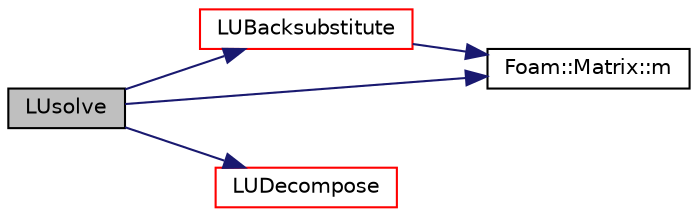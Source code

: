 digraph "LUsolve"
{
  bgcolor="transparent";
  edge [fontname="Helvetica",fontsize="10",labelfontname="Helvetica",labelfontsize="10"];
  node [fontname="Helvetica",fontsize="10",shape=record];
  rankdir="LR";
  Node124975 [label="LUsolve",height=0.2,width=0.4,color="black", fillcolor="grey75", style="filled", fontcolor="black"];
  Node124975 -> Node124976 [color="midnightblue",fontsize="10",style="solid",fontname="Helvetica"];
  Node124976 [label="LUBacksubstitute",height=0.2,width=0.4,color="red",URL="$a21851.html#a3a4fbcdd330a7cdba4ce12676ad9cb3e",tooltip="LU back-substitution with given source, returning the solution. "];
  Node124976 -> Node124977 [color="midnightblue",fontsize="10",style="solid",fontname="Helvetica"];
  Node124977 [label="Foam::Matrix::m",height=0.2,width=0.4,color="black",URL="$a27889.html#a910305ebc963132f09b276357a5a6da0",tooltip="Return the number of rows. "];
  Node124975 -> Node124979 [color="midnightblue",fontsize="10",style="solid",fontname="Helvetica"];
  Node124979 [label="LUDecompose",height=0.2,width=0.4,color="red",URL="$a21851.html#a4c90a8a26de44c9bed71aef2138ce997",tooltip="LU decompose the matrix with pivoting. "];
  Node124975 -> Node124977 [color="midnightblue",fontsize="10",style="solid",fontname="Helvetica"];
}
